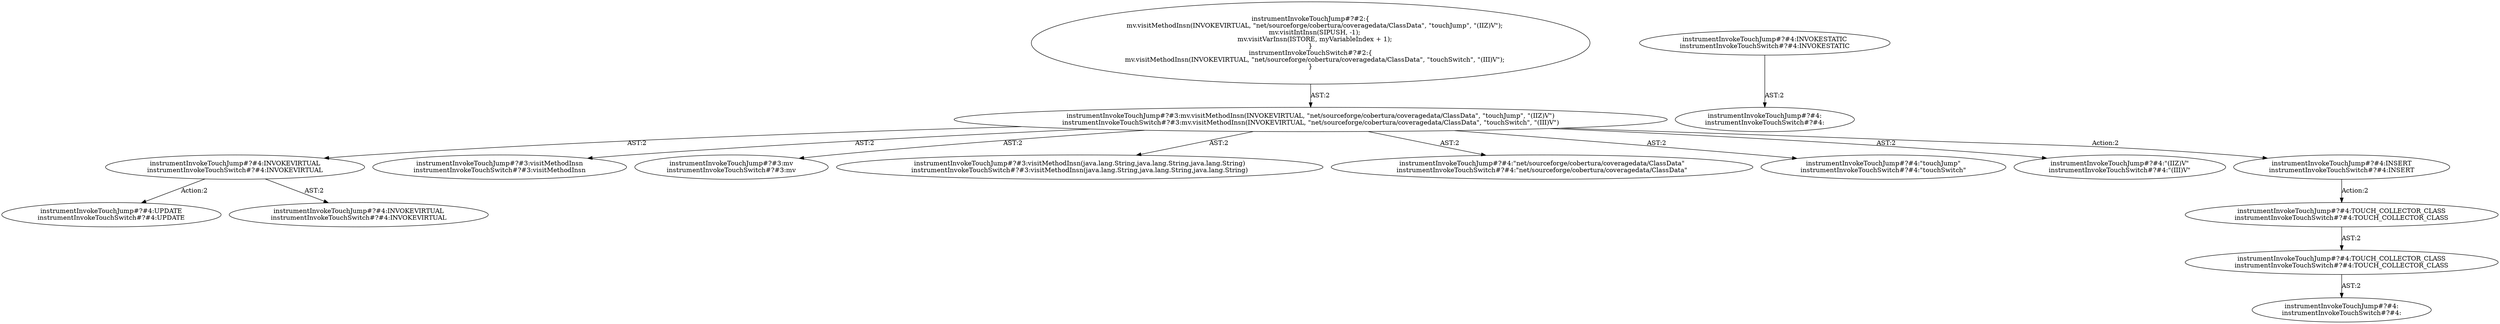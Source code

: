 digraph "Pattern" {
0 [label="instrumentInvokeTouchJump#?#4:UPDATE
instrumentInvokeTouchSwitch#?#4:UPDATE" shape=ellipse]
1 [label="instrumentInvokeTouchJump#?#4:INVOKEVIRTUAL
instrumentInvokeTouchSwitch#?#4:INVOKEVIRTUAL" shape=ellipse]
2 [label="instrumentInvokeTouchJump#?#3:mv.visitMethodInsn(INVOKEVIRTUAL, \"net/sourceforge/cobertura/coveragedata/ClassData\", \"touchJump\", \"(IIZ)V\")
instrumentInvokeTouchSwitch#?#3:mv.visitMethodInsn(INVOKEVIRTUAL, \"net/sourceforge/cobertura/coveragedata/ClassData\", \"touchSwitch\", \"(III)V\")" shape=ellipse]
3 [label="instrumentInvokeTouchJump#?#2:\{
    mv.visitMethodInsn(INVOKEVIRTUAL, \"net/sourceforge/cobertura/coveragedata/ClassData\", \"touchJump\", \"(IIZ)V\");
    mv.visitIntInsn(SIPUSH, -1);
    mv.visitVarInsn(ISTORE, myVariableIndex + 1);
\}
instrumentInvokeTouchSwitch#?#2:\{
    mv.visitMethodInsn(INVOKEVIRTUAL, \"net/sourceforge/cobertura/coveragedata/ClassData\", \"touchSwitch\", \"(III)V\");
\}" shape=ellipse]
4 [label="instrumentInvokeTouchJump#?#3:visitMethodInsn
instrumentInvokeTouchSwitch#?#3:visitMethodInsn" shape=ellipse]
5 [label="instrumentInvokeTouchJump#?#3:mv
instrumentInvokeTouchSwitch#?#3:mv" shape=ellipse]
6 [label="instrumentInvokeTouchJump#?#3:visitMethodInsn(java.lang.String,java.lang.String,java.lang.String)
instrumentInvokeTouchSwitch#?#3:visitMethodInsn(java.lang.String,java.lang.String,java.lang.String)" shape=ellipse]
7 [label="instrumentInvokeTouchJump#?#4:\"net/sourceforge/cobertura/coveragedata/ClassData\"
instrumentInvokeTouchSwitch#?#4:\"net/sourceforge/cobertura/coveragedata/ClassData\"" shape=ellipse]
8 [label="instrumentInvokeTouchJump#?#4:\"touchJump\"
instrumentInvokeTouchSwitch#?#4:\"touchSwitch\"" shape=ellipse]
9 [label="instrumentInvokeTouchJump#?#4:\"(IIZ)V\"
instrumentInvokeTouchSwitch#?#4:\"(III)V\"" shape=ellipse]
10 [label="instrumentInvokeTouchJump#?#4:INSERT
instrumentInvokeTouchSwitch#?#4:INSERT" shape=ellipse]
11 [label="instrumentInvokeTouchJump#?#4:TOUCH_COLLECTOR_CLASS
instrumentInvokeTouchSwitch#?#4:TOUCH_COLLECTOR_CLASS" shape=ellipse]
12 [label="instrumentInvokeTouchJump#?#4:TOUCH_COLLECTOR_CLASS
instrumentInvokeTouchSwitch#?#4:TOUCH_COLLECTOR_CLASS" shape=ellipse]
13 [label="instrumentInvokeTouchJump#?#4:
instrumentInvokeTouchSwitch#?#4:" shape=ellipse]
14 [label="instrumentInvokeTouchJump#?#4:INVOKEVIRTUAL
instrumentInvokeTouchSwitch#?#4:INVOKEVIRTUAL" shape=ellipse]
15 [label="instrumentInvokeTouchJump#?#4:INVOKESTATIC
instrumentInvokeTouchSwitch#?#4:INVOKESTATIC" shape=ellipse]
16 [label="instrumentInvokeTouchJump#?#4:
instrumentInvokeTouchSwitch#?#4:" shape=ellipse]
1 -> 0 [label="Action:2"];
1 -> 14 [label="AST:2"];
2 -> 1 [label="AST:2"];
2 -> 4 [label="AST:2"];
2 -> 5 [label="AST:2"];
2 -> 6 [label="AST:2"];
2 -> 7 [label="AST:2"];
2 -> 8 [label="AST:2"];
2 -> 9 [label="AST:2"];
2 -> 10 [label="Action:2"];
3 -> 2 [label="AST:2"];
10 -> 11 [label="Action:2"];
11 -> 12 [label="AST:2"];
12 -> 13 [label="AST:2"];
15 -> 16 [label="AST:2"];
}
